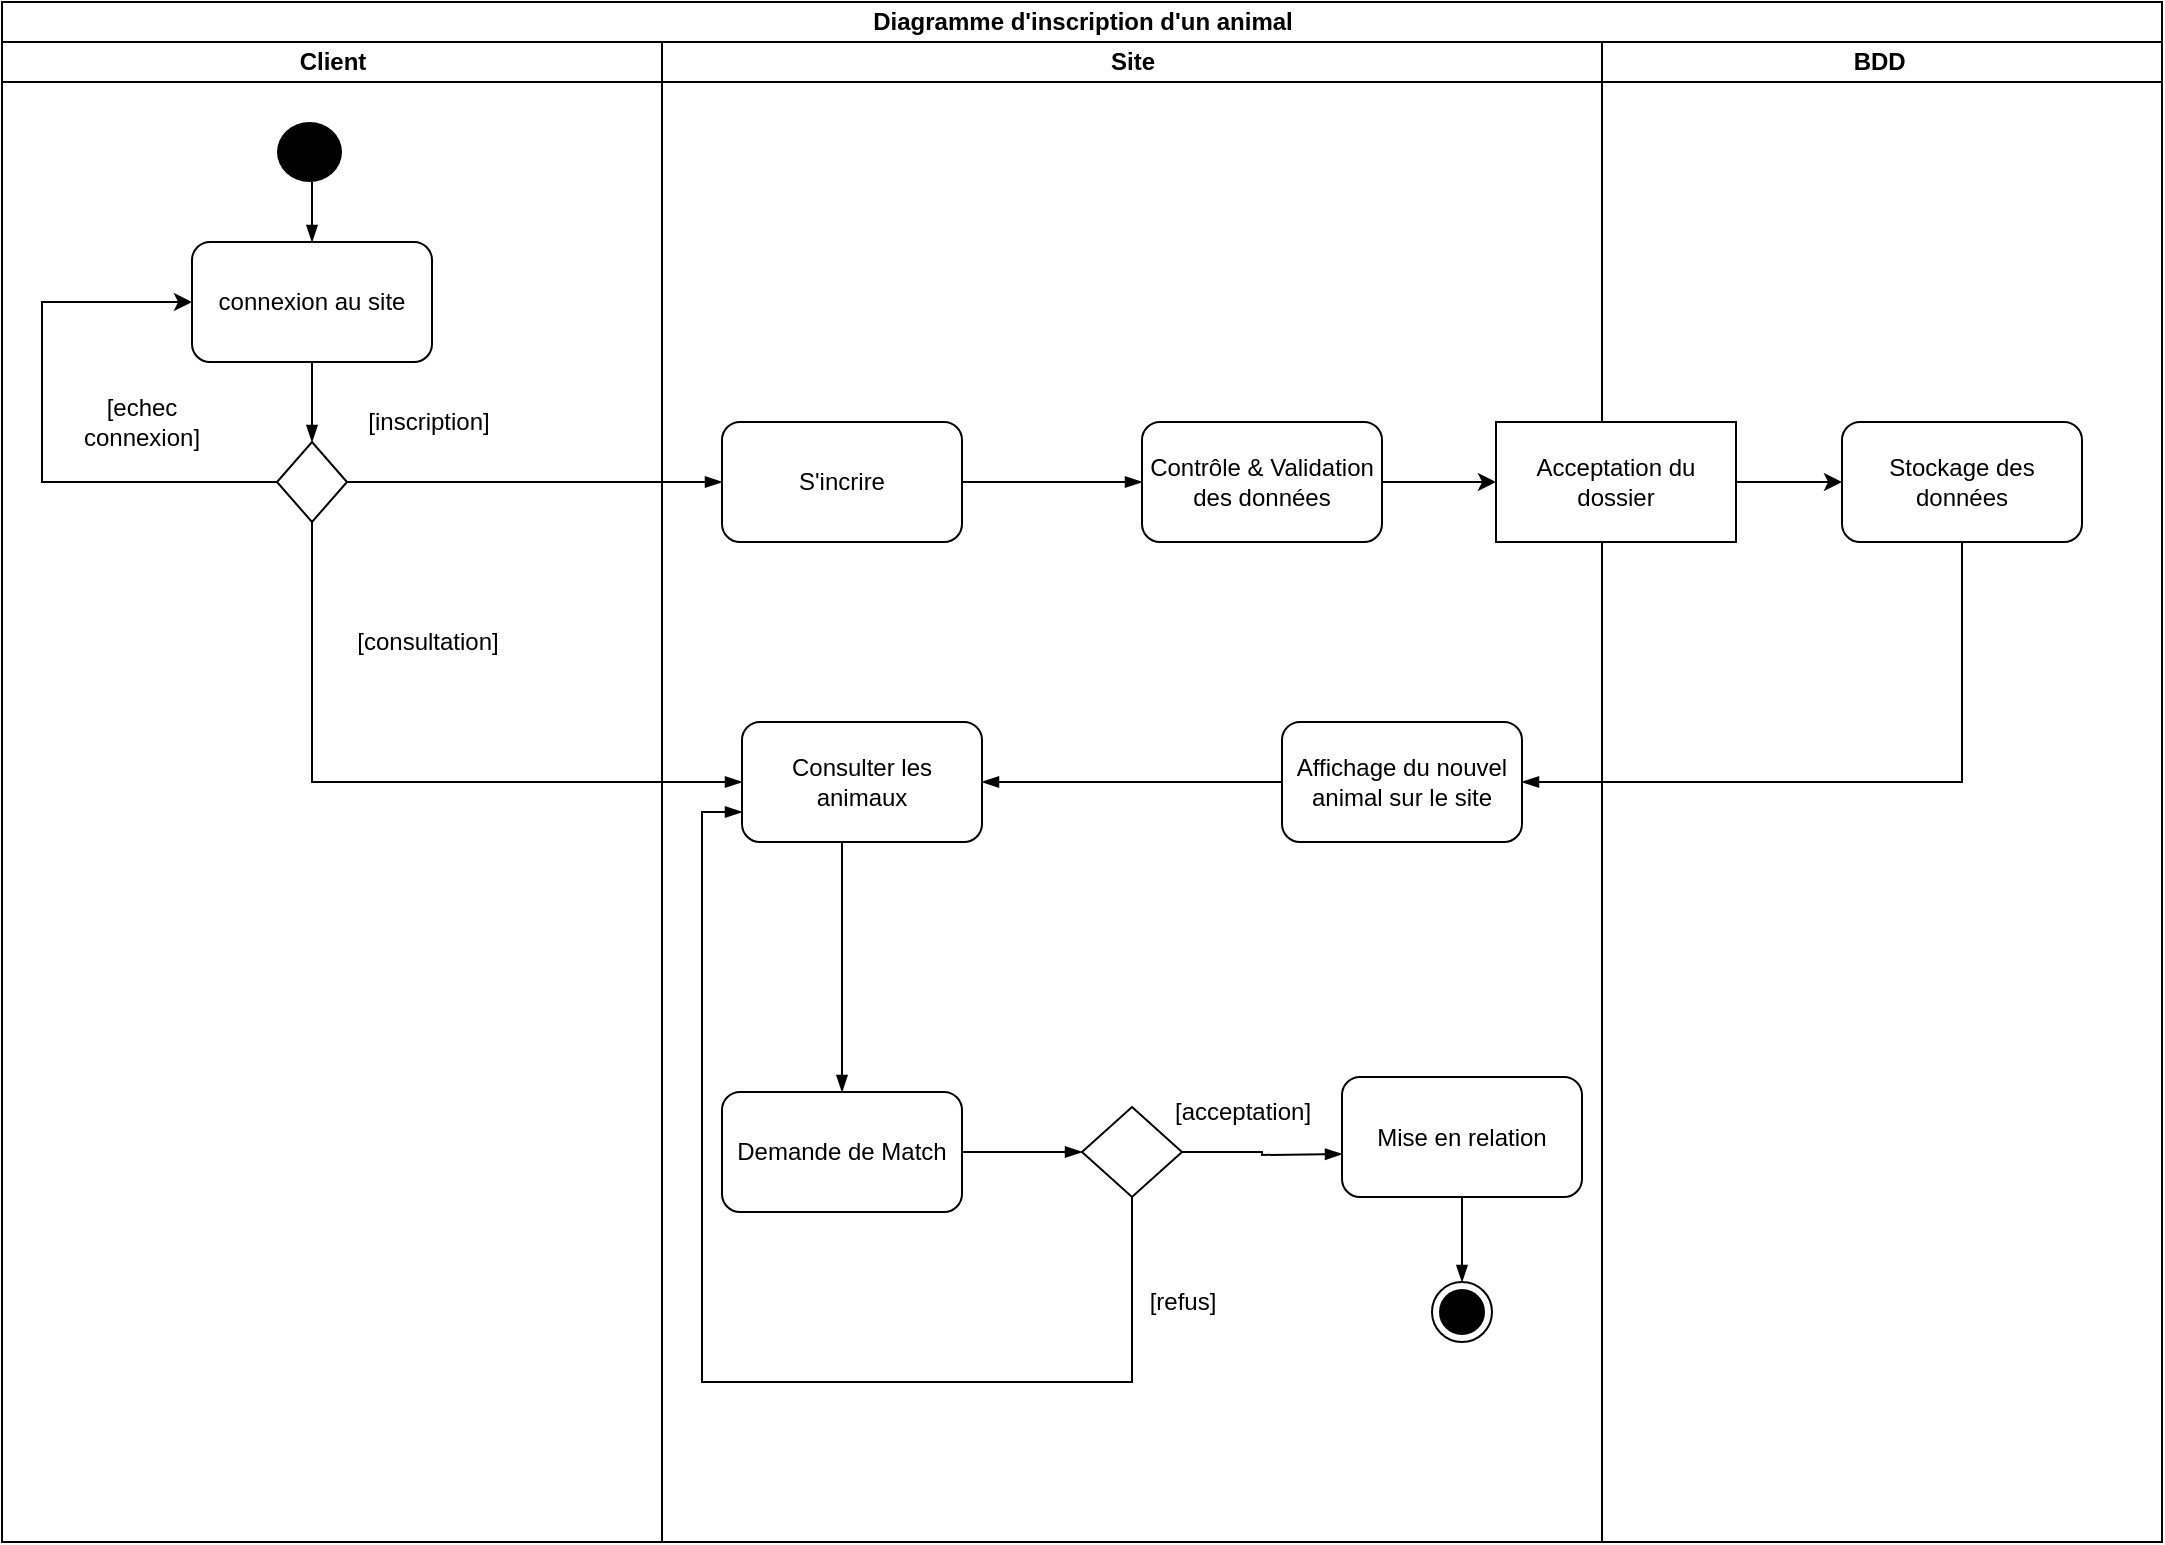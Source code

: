 <mxfile version="13.9.9" type="device"><diagram id="BwL6A1BUiwV0PxQoJzin" name="Page-1"><mxGraphModel dx="1536" dy="964" grid="1" gridSize="10" guides="1" tooltips="1" connect="1" arrows="1" fold="1" page="1" pageScale="1" pageWidth="827" pageHeight="1169" math="0" shadow="0"><root><mxCell id="0"/><mxCell id="1" parent="0"/><mxCell id="LkepJh7nsF4AIMSWkpZP-1" value="Diagramme d'inscription d'un animal" style="swimlane;html=1;childLayout=stackLayout;resizeParent=1;resizeParentMax=0;startSize=20;" parent="1" vertex="1"><mxGeometry x="80" y="70" width="1080" height="770" as="geometry"/></mxCell><mxCell id="LkepJh7nsF4AIMSWkpZP-2" value="Client" style="swimlane;html=1;startSize=20;" parent="LkepJh7nsF4AIMSWkpZP-1" vertex="1"><mxGeometry y="20" width="330" height="750" as="geometry"/></mxCell><mxCell id="LkepJh7nsF4AIMSWkpZP-6" value="connexion au site" style="rounded=1;whiteSpace=wrap;html=1;" parent="LkepJh7nsF4AIMSWkpZP-2" vertex="1"><mxGeometry x="95" y="100" width="120" height="60" as="geometry"/></mxCell><mxCell id="LkepJh7nsF4AIMSWkpZP-10" value="" style="endArrow=none;html=1;endFill=0;startArrow=blockThin;startFill=1;" parent="LkepJh7nsF4AIMSWkpZP-2" edge="1"><mxGeometry width="50" height="50" relative="1" as="geometry"><mxPoint x="155" y="100" as="sourcePoint"/><mxPoint x="155" y="70" as="targetPoint"/></mxGeometry></mxCell><mxCell id="LkepJh7nsF4AIMSWkpZP-21" value="" style="endArrow=none;html=1;exitX=0;exitY=0.5;exitDx=0;exitDy=0;endFill=0;startArrow=blockThin;startFill=1;rounded=0;" parent="LkepJh7nsF4AIMSWkpZP-2" source="LkepJh7nsF4AIMSWkpZP-19" edge="1"><mxGeometry width="50" height="50" relative="1" as="geometry"><mxPoint x="420" y="260" as="sourcePoint"/><mxPoint x="155" y="230" as="targetPoint"/><Array as="points"><mxPoint x="155" y="370"/></Array></mxGeometry></mxCell><mxCell id="LkepJh7nsF4AIMSWkpZP-22" value="" style="rhombus;whiteSpace=wrap;html=1;" parent="LkepJh7nsF4AIMSWkpZP-2" vertex="1"><mxGeometry x="137.5" y="200" width="35" height="40" as="geometry"/></mxCell><mxCell id="LkepJh7nsF4AIMSWkpZP-23" value="" style="endArrow=none;html=1;entryX=0.5;entryY=1;entryDx=0;entryDy=0;exitX=0.5;exitY=0;exitDx=0;exitDy=0;startArrow=blockThin;startFill=1;" parent="LkepJh7nsF4AIMSWkpZP-2" source="LkepJh7nsF4AIMSWkpZP-22" target="LkepJh7nsF4AIMSWkpZP-6" edge="1"><mxGeometry width="50" height="50" relative="1" as="geometry"><mxPoint x="420" y="260" as="sourcePoint"/><mxPoint x="470" y="210" as="targetPoint"/></mxGeometry></mxCell><mxCell id="OwkXFhSnYNtItq20QCQJ-13" value="[consultation]" style="text;html=1;strokeColor=none;fillColor=none;align=center;verticalAlign=middle;whiteSpace=wrap;rounded=0;" vertex="1" parent="LkepJh7nsF4AIMSWkpZP-2"><mxGeometry x="192.5" y="290" width="40" height="20" as="geometry"/></mxCell><mxCell id="OwkXFhSnYNtItq20QCQJ-16" value="" style="endArrow=classic;html=1;exitX=0;exitY=0.5;exitDx=0;exitDy=0;entryX=0;entryY=0.5;entryDx=0;entryDy=0;rounded=0;" edge="1" parent="LkepJh7nsF4AIMSWkpZP-2" source="LkepJh7nsF4AIMSWkpZP-22" target="LkepJh7nsF4AIMSWkpZP-6"><mxGeometry width="50" height="50" relative="1" as="geometry"><mxPoint x="510" y="340" as="sourcePoint"/><mxPoint x="20" y="130" as="targetPoint"/><Array as="points"><mxPoint x="20" y="220"/><mxPoint x="20" y="130"/></Array></mxGeometry></mxCell><mxCell id="OwkXFhSnYNtItq20QCQJ-18" value="[echec connexion]" style="text;html=1;strokeColor=none;fillColor=none;align=center;verticalAlign=middle;whiteSpace=wrap;rounded=0;" vertex="1" parent="LkepJh7nsF4AIMSWkpZP-2"><mxGeometry x="50" y="180" width="40" height="20" as="geometry"/></mxCell><mxCell id="OwkXFhSnYNtItq20QCQJ-28" value="" style="ellipse;fillColor=#000000;strokeColor=none;" vertex="1" parent="LkepJh7nsF4AIMSWkpZP-2"><mxGeometry x="137.5" y="40" width="32.5" height="30" as="geometry"/></mxCell><mxCell id="OwkXFhSnYNtItq20QCQJ-14" value="[inscription]" style="text;html=1;align=center;verticalAlign=middle;resizable=0;points=[];autosize=1;" vertex="1" parent="LkepJh7nsF4AIMSWkpZP-2"><mxGeometry x="172.5" y="180" width="80" height="20" as="geometry"/></mxCell><mxCell id="LkepJh7nsF4AIMSWkpZP-3" value="Site" style="swimlane;html=1;startSize=20;" parent="LkepJh7nsF4AIMSWkpZP-1" vertex="1"><mxGeometry x="330" y="20" width="470" height="750" as="geometry"/></mxCell><mxCell id="LkepJh7nsF4AIMSWkpZP-11" value="S'incrire" style="rounded=1;whiteSpace=wrap;html=1;" parent="LkepJh7nsF4AIMSWkpZP-3" vertex="1"><mxGeometry x="30" y="190" width="120" height="60" as="geometry"/></mxCell><mxCell id="LkepJh7nsF4AIMSWkpZP-17" value="Affichage du nouvel animal sur le site" style="rounded=1;whiteSpace=wrap;html=1;" parent="LkepJh7nsF4AIMSWkpZP-3" vertex="1"><mxGeometry x="310" y="340" width="120" height="60" as="geometry"/></mxCell><mxCell id="LkepJh7nsF4AIMSWkpZP-25" value="Mise en relation" style="rounded=1;whiteSpace=wrap;html=1;" parent="LkepJh7nsF4AIMSWkpZP-3" vertex="1"><mxGeometry x="340" y="517.5" width="120" height="60" as="geometry"/></mxCell><mxCell id="LkepJh7nsF4AIMSWkpZP-13" value="Contrôle &amp;amp; Validation des données" style="rounded=1;whiteSpace=wrap;html=1;" parent="LkepJh7nsF4AIMSWkpZP-3" vertex="1"><mxGeometry x="240" y="190" width="120" height="60" as="geometry"/></mxCell><mxCell id="LkepJh7nsF4AIMSWkpZP-15" value="" style="endArrow=blockThin;html=1;exitX=1;exitY=0.5;exitDx=0;exitDy=0;entryX=0;entryY=0.5;entryDx=0;entryDy=0;endFill=1;" parent="LkepJh7nsF4AIMSWkpZP-3" source="LkepJh7nsF4AIMSWkpZP-11" target="LkepJh7nsF4AIMSWkpZP-13" edge="1"><mxGeometry width="50" height="50" relative="1" as="geometry"><mxPoint x="290" y="200" as="sourcePoint"/><mxPoint x="340" y="150" as="targetPoint"/></mxGeometry></mxCell><mxCell id="LkepJh7nsF4AIMSWkpZP-19" value="Consulter les animaux" style="rounded=1;whiteSpace=wrap;html=1;" parent="LkepJh7nsF4AIMSWkpZP-3" vertex="1"><mxGeometry x="40" y="340" width="120" height="60" as="geometry"/></mxCell><mxCell id="LkepJh7nsF4AIMSWkpZP-20" value="" style="endArrow=none;html=1;entryX=0;entryY=0.5;entryDx=0;entryDy=0;exitX=1;exitY=0.5;exitDx=0;exitDy=0;startArrow=blockThin;startFill=1;" parent="LkepJh7nsF4AIMSWkpZP-3" source="LkepJh7nsF4AIMSWkpZP-19" target="LkepJh7nsF4AIMSWkpZP-17" edge="1"><mxGeometry width="50" height="50" relative="1" as="geometry"><mxPoint x="-110" y="290" as="sourcePoint"/><mxPoint x="140" y="210" as="targetPoint"/></mxGeometry></mxCell><mxCell id="OwkXFhSnYNtItq20QCQJ-20" style="edgeStyle=orthogonalEdgeStyle;rounded=0;orthogonalLoop=1;jettySize=auto;html=1;entryX=0;entryY=0.5;entryDx=0;entryDy=0;startArrow=none;startFill=0;endArrow=blockThin;endFill=1;" edge="1" parent="LkepJh7nsF4AIMSWkpZP-3" source="LkepJh7nsF4AIMSWkpZP-24" target="OwkXFhSnYNtItq20QCQJ-19"><mxGeometry relative="1" as="geometry"/></mxCell><mxCell id="LkepJh7nsF4AIMSWkpZP-24" value="Demande de Match" style="rounded=1;whiteSpace=wrap;html=1;" parent="LkepJh7nsF4AIMSWkpZP-3" vertex="1"><mxGeometry x="30" y="525" width="120" height="60" as="geometry"/></mxCell><mxCell id="LkepJh7nsF4AIMSWkpZP-26" value="" style="endArrow=blockThin;html=1;entryX=0.5;entryY=0;entryDx=0;entryDy=0;startArrow=none;startFill=0;endFill=1;" parent="LkepJh7nsF4AIMSWkpZP-3" target="LkepJh7nsF4AIMSWkpZP-24" edge="1"><mxGeometry width="50" height="50" relative="1" as="geometry"><mxPoint x="90" y="400" as="sourcePoint"/><mxPoint x="-175" y="440" as="targetPoint"/></mxGeometry></mxCell><mxCell id="OwkXFhSnYNtItq20QCQJ-21" style="edgeStyle=orthogonalEdgeStyle;rounded=0;orthogonalLoop=1;jettySize=auto;html=1;startArrow=none;startFill=0;endArrow=blockThin;endFill=1;" edge="1" parent="LkepJh7nsF4AIMSWkpZP-3" source="OwkXFhSnYNtItq20QCQJ-19"><mxGeometry relative="1" as="geometry"><mxPoint x="340" y="556" as="targetPoint"/></mxGeometry></mxCell><mxCell id="OwkXFhSnYNtItq20QCQJ-24" style="edgeStyle=orthogonalEdgeStyle;rounded=0;orthogonalLoop=1;jettySize=auto;html=1;entryX=0;entryY=0.75;entryDx=0;entryDy=0;startArrow=none;startFill=0;endArrow=blockThin;endFill=1;" edge="1" parent="LkepJh7nsF4AIMSWkpZP-3" source="OwkXFhSnYNtItq20QCQJ-19" target="LkepJh7nsF4AIMSWkpZP-19"><mxGeometry relative="1" as="geometry"><mxPoint x="235" y="640" as="targetPoint"/><Array as="points"><mxPoint x="235" y="670"/><mxPoint x="20" y="670"/><mxPoint x="20" y="385"/></Array></mxGeometry></mxCell><mxCell id="OwkXFhSnYNtItq20QCQJ-19" value="" style="rhombus;whiteSpace=wrap;html=1;" vertex="1" parent="LkepJh7nsF4AIMSWkpZP-3"><mxGeometry x="210" y="532.5" width="50" height="45" as="geometry"/></mxCell><mxCell id="OwkXFhSnYNtItq20QCQJ-22" value="[acceptation]" style="text;html=1;align=center;verticalAlign=middle;resizable=0;points=[];autosize=1;" vertex="1" parent="LkepJh7nsF4AIMSWkpZP-3"><mxGeometry x="250" y="525" width="80" height="20" as="geometry"/></mxCell><mxCell id="OwkXFhSnYNtItq20QCQJ-25" value="[refus]" style="text;html=1;align=center;verticalAlign=middle;resizable=0;points=[];autosize=1;" vertex="1" parent="LkepJh7nsF4AIMSWkpZP-3"><mxGeometry x="235" y="620" width="50" height="20" as="geometry"/></mxCell><mxCell id="OwkXFhSnYNtItq20QCQJ-26" value="" style="ellipse;html=1;shape=endState;fillColor=#000000;strokeColor=#000000;" vertex="1" parent="LkepJh7nsF4AIMSWkpZP-3"><mxGeometry x="385" y="620" width="30" height="30" as="geometry"/></mxCell><mxCell id="LkepJh7nsF4AIMSWkpZP-4" value="BDD&amp;nbsp;" style="swimlane;html=1;startSize=20;" parent="LkepJh7nsF4AIMSWkpZP-1" vertex="1"><mxGeometry x="800" y="20" width="280" height="750" as="geometry"/></mxCell><mxCell id="LkepJh7nsF4AIMSWkpZP-14" value="Stockage des données" style="rounded=1;whiteSpace=wrap;html=1;" parent="LkepJh7nsF4AIMSWkpZP-4" vertex="1"><mxGeometry x="120" y="190" width="120" height="60" as="geometry"/></mxCell><mxCell id="OwkXFhSnYNtItq20QCQJ-9" value="Acceptation du dossier" style="rounded=0;whiteSpace=wrap;html=1;" vertex="1" parent="LkepJh7nsF4AIMSWkpZP-4"><mxGeometry x="-53" y="190" width="120" height="60" as="geometry"/></mxCell><mxCell id="OwkXFhSnYNtItq20QCQJ-11" value="" style="endArrow=classic;html=1;exitX=1;exitY=0.5;exitDx=0;exitDy=0;entryX=0;entryY=0.5;entryDx=0;entryDy=0;" edge="1" parent="LkepJh7nsF4AIMSWkpZP-4" source="OwkXFhSnYNtItq20QCQJ-9" target="LkepJh7nsF4AIMSWkpZP-14"><mxGeometry width="50" height="50" relative="1" as="geometry"><mxPoint x="-360" y="340" as="sourcePoint"/><mxPoint x="-310" y="290" as="targetPoint"/></mxGeometry></mxCell><mxCell id="LkepJh7nsF4AIMSWkpZP-18" value="" style="endArrow=none;html=1;entryX=0.5;entryY=1;entryDx=0;entryDy=0;exitX=1;exitY=0.5;exitDx=0;exitDy=0;startArrow=blockThin;startFill=1;rounded=0;" parent="LkepJh7nsF4AIMSWkpZP-1" source="LkepJh7nsF4AIMSWkpZP-17" target="LkepJh7nsF4AIMSWkpZP-14" edge="1"><mxGeometry width="50" height="50" relative="1" as="geometry"><mxPoint x="420" y="280" as="sourcePoint"/><mxPoint x="470" y="230" as="targetPoint"/><Array as="points"><mxPoint x="980" y="390"/></Array></mxGeometry></mxCell><mxCell id="OwkXFhSnYNtItq20QCQJ-10" value="" style="endArrow=classic;html=1;exitX=1;exitY=0.5;exitDx=0;exitDy=0;entryX=0;entryY=0.5;entryDx=0;entryDy=0;" edge="1" parent="LkepJh7nsF4AIMSWkpZP-1" source="LkepJh7nsF4AIMSWkpZP-13" target="OwkXFhSnYNtItq20QCQJ-9"><mxGeometry width="50" height="50" relative="1" as="geometry"><mxPoint x="440" y="360" as="sourcePoint"/><mxPoint x="490" y="310" as="targetPoint"/></mxGeometry></mxCell><mxCell id="OwkXFhSnYNtItq20QCQJ-12" style="edgeStyle=orthogonalEdgeStyle;rounded=0;orthogonalLoop=1;jettySize=auto;html=1;entryX=0;entryY=0.5;entryDx=0;entryDy=0;startArrow=none;startFill=0;endArrow=blockThin;endFill=1;" edge="1" parent="LkepJh7nsF4AIMSWkpZP-1" source="LkepJh7nsF4AIMSWkpZP-22" target="LkepJh7nsF4AIMSWkpZP-11"><mxGeometry relative="1" as="geometry"/></mxCell><mxCell id="OwkXFhSnYNtItq20QCQJ-27" style="edgeStyle=orthogonalEdgeStyle;rounded=0;orthogonalLoop=1;jettySize=auto;html=1;startArrow=none;startFill=0;endArrow=blockThin;endFill=1;" edge="1" parent="1" source="LkepJh7nsF4AIMSWkpZP-25"><mxGeometry relative="1" as="geometry"><mxPoint x="810" y="710" as="targetPoint"/></mxGeometry></mxCell></root></mxGraphModel></diagram></mxfile>